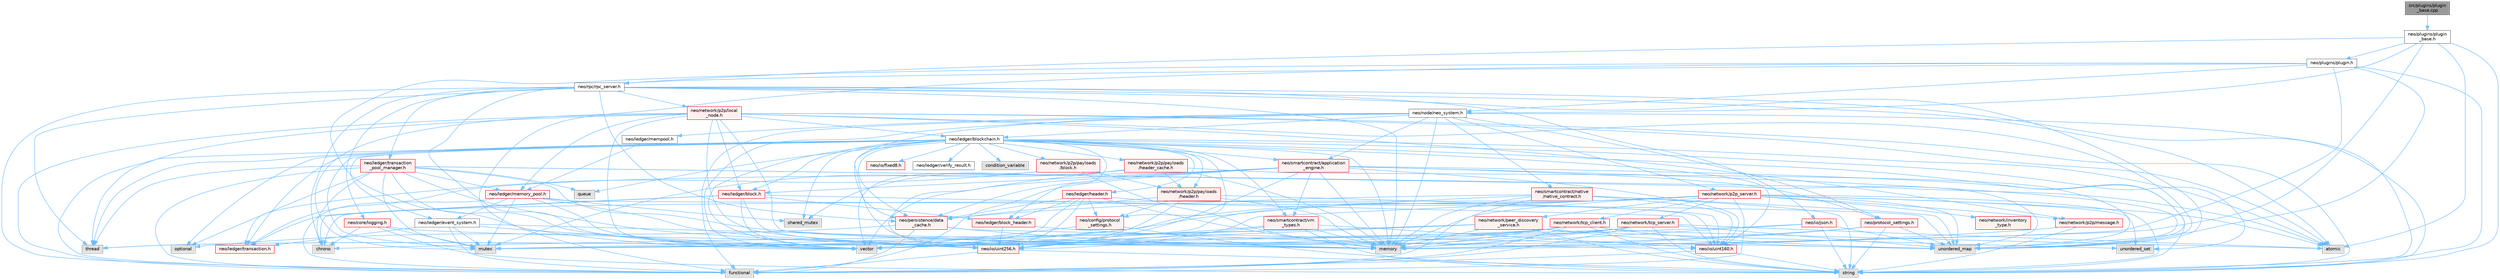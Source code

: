digraph "src/plugins/plugin_base.cpp"
{
 // LATEX_PDF_SIZE
  bgcolor="transparent";
  edge [fontname=Helvetica,fontsize=10,labelfontname=Helvetica,labelfontsize=10];
  node [fontname=Helvetica,fontsize=10,shape=box,height=0.2,width=0.4];
  Node1 [id="Node000001",label="src/plugins/plugin\l_base.cpp",height=0.2,width=0.4,color="gray40", fillcolor="grey60", style="filled", fontcolor="black",tooltip=" "];
  Node1 -> Node2 [id="edge1_Node000001_Node000002",color="steelblue1",style="solid",tooltip=" "];
  Node2 [id="Node000002",label="neo/plugins/plugin\l_base.h",height=0.2,width=0.4,color="grey40", fillcolor="white", style="filled",URL="$plugin__base_8h.html",tooltip=" "];
  Node2 -> Node3 [id="edge2_Node000002_Node000003",color="steelblue1",style="solid",tooltip=" "];
  Node3 [id="Node000003",label="neo/node/neo_system.h",height=0.2,width=0.4,color="grey40", fillcolor="white", style="filled",URL="$node_2neo__system_8h.html",tooltip=" "];
  Node3 -> Node4 [id="edge3_Node000003_Node000004",color="steelblue1",style="solid",tooltip=" "];
  Node4 [id="Node000004",label="neo/ledger/blockchain.h",height=0.2,width=0.4,color="grey40", fillcolor="white", style="filled",URL="$blockchain_8h.html",tooltip=" "];
  Node4 -> Node5 [id="edge4_Node000004_Node000005",color="steelblue1",style="solid",tooltip=" "];
  Node5 [id="Node000005",label="neo/ledger/block.h",height=0.2,width=0.4,color="red", fillcolor="#FFF0F0", style="filled",URL="$ledger_2block_8h.html",tooltip=" "];
  Node5 -> Node15 [id="edge5_Node000005_Node000015",color="steelblue1",style="solid",tooltip=" "];
  Node15 [id="Node000015",label="neo/io/uint160.h",height=0.2,width=0.4,color="red", fillcolor="#FFF0F0", style="filled",URL="$uint160_8h.html",tooltip=" "];
  Node15 -> Node17 [id="edge6_Node000015_Node000017",color="steelblue1",style="solid",tooltip=" "];
  Node17 [id="Node000017",label="functional",height=0.2,width=0.4,color="grey60", fillcolor="#E0E0E0", style="filled",tooltip=" "];
  Node15 -> Node11 [id="edge7_Node000015_Node000011",color="steelblue1",style="solid",tooltip=" "];
  Node11 [id="Node000011",label="string",height=0.2,width=0.4,color="grey60", fillcolor="#E0E0E0", style="filled",tooltip=" "];
  Node5 -> Node18 [id="edge8_Node000005_Node000018",color="steelblue1",style="solid",tooltip=" "];
  Node18 [id="Node000018",label="neo/io/uint256.h",height=0.2,width=0.4,color="red", fillcolor="#FFF0F0", style="filled",URL="$uint256_8h.html",tooltip=" "];
  Node18 -> Node17 [id="edge9_Node000018_Node000017",color="steelblue1",style="solid",tooltip=" "];
  Node18 -> Node11 [id="edge10_Node000018_Node000011",color="steelblue1",style="solid",tooltip=" "];
  Node5 -> Node20 [id="edge11_Node000005_Node000020",color="steelblue1",style="solid",tooltip=" "];
  Node20 [id="Node000020",label="neo/ledger/block_header.h",height=0.2,width=0.4,color="red", fillcolor="#FFF0F0", style="filled",URL="$block__header_8h.html",tooltip=" "];
  Node20 -> Node15 [id="edge12_Node000020_Node000015",color="steelblue1",style="solid",tooltip=" "];
  Node20 -> Node18 [id="edge13_Node000020_Node000018",color="steelblue1",style="solid",tooltip=" "];
  Node5 -> Node53 [id="edge14_Node000005_Node000053",color="steelblue1",style="solid",tooltip=" "];
  Node53 [id="Node000053",label="neo/ledger/transaction.h",height=0.2,width=0.4,color="red", fillcolor="#FFF0F0", style="filled",URL="$ledger_2transaction_8h.html",tooltip=" "];
  Node5 -> Node68 [id="edge15_Node000005_Node000068",color="steelblue1",style="solid",tooltip=" "];
  Node68 [id="Node000068",label="chrono",height=0.2,width=0.4,color="grey60", fillcolor="#E0E0E0", style="filled",tooltip=" "];
  Node5 -> Node12 [id="edge16_Node000005_Node000012",color="steelblue1",style="solid",tooltip=" "];
  Node12 [id="Node000012",label="vector",height=0.2,width=0.4,color="grey60", fillcolor="#E0E0E0", style="filled",tooltip=" "];
  Node4 -> Node20 [id="edge17_Node000004_Node000020",color="steelblue1",style="solid",tooltip=" "];
  Node4 -> Node69 [id="edge18_Node000004_Node000069",color="steelblue1",style="solid",tooltip=" "];
  Node69 [id="Node000069",label="neo/ledger/event_system.h",height=0.2,width=0.4,color="grey40", fillcolor="white", style="filled",URL="$event__system_8h.html",tooltip=" "];
  Node69 -> Node17 [id="edge19_Node000069_Node000017",color="steelblue1",style="solid",tooltip=" "];
  Node69 -> Node14 [id="edge20_Node000069_Node000014",color="steelblue1",style="solid",tooltip=" "];
  Node14 [id="Node000014",label="memory",height=0.2,width=0.4,color="grey60", fillcolor="#E0E0E0", style="filled",tooltip=" "];
  Node69 -> Node70 [id="edge21_Node000069_Node000070",color="steelblue1",style="solid",tooltip=" "];
  Node70 [id="Node000070",label="mutex",height=0.2,width=0.4,color="grey60", fillcolor="#E0E0E0", style="filled",tooltip=" "];
  Node69 -> Node12 [id="edge22_Node000069_Node000012",color="steelblue1",style="solid",tooltip=" "];
  Node69 -> Node53 [id="edge23_Node000069_Node000053",color="steelblue1",style="solid",tooltip=" "];
  Node4 -> Node71 [id="edge24_Node000004_Node000071",color="steelblue1",style="solid",tooltip=" "];
  Node71 [id="Node000071",label="neo/ledger/header.h",height=0.2,width=0.4,color="red", fillcolor="#FFF0F0", style="filled",URL="$ledger_2header_8h.html",tooltip=" "];
  Node71 -> Node72 [id="edge25_Node000071_Node000072",color="steelblue1",style="solid",tooltip=" "];
  Node72 [id="Node000072",label="neo/config/protocol\l_settings.h",height=0.2,width=0.4,color="red", fillcolor="#FFF0F0", style="filled",URL="$config_2protocol__settings_8h.html",tooltip=" "];
  Node72 -> Node11 [id="edge26_Node000072_Node000011",color="steelblue1",style="solid",tooltip=" "];
  Node72 -> Node12 [id="edge27_Node000072_Node000012",color="steelblue1",style="solid",tooltip=" "];
  Node71 -> Node15 [id="edge28_Node000071_Node000015",color="steelblue1",style="solid",tooltip=" "];
  Node71 -> Node18 [id="edge29_Node000071_Node000018",color="steelblue1",style="solid",tooltip=" "];
  Node71 -> Node20 [id="edge30_Node000071_Node000020",color="steelblue1",style="solid",tooltip=" "];
  Node71 -> Node73 [id="edge31_Node000071_Node000073",color="steelblue1",style="solid",tooltip=" "];
  Node73 [id="Node000073",label="neo/persistence/data\l_cache.h",height=0.2,width=0.4,color="red", fillcolor="#FFF0F0", style="filled",URL="$data__cache_8h.html",tooltip=" "];
  Node73 -> Node17 [id="edge32_Node000073_Node000017",color="steelblue1",style="solid",tooltip=" "];
  Node73 -> Node14 [id="edge33_Node000073_Node000014",color="steelblue1",style="solid",tooltip=" "];
  Node73 -> Node60 [id="edge34_Node000073_Node000060",color="steelblue1",style="solid",tooltip=" "];
  Node60 [id="Node000060",label="optional",height=0.2,width=0.4,color="grey60", fillcolor="#E0E0E0", style="filled",tooltip=" "];
  Node73 -> Node39 [id="edge35_Node000073_Node000039",color="steelblue1",style="solid",tooltip=" "];
  Node39 [id="Node000039",label="unordered_map",height=0.2,width=0.4,color="grey60", fillcolor="#E0E0E0", style="filled",tooltip=" "];
  Node71 -> Node14 [id="edge36_Node000071_Node000014",color="steelblue1",style="solid",tooltip=" "];
  Node71 -> Node12 [id="edge37_Node000071_Node000012",color="steelblue1",style="solid",tooltip=" "];
  Node4 -> Node53 [id="edge38_Node000004_Node000053",color="steelblue1",style="solid",tooltip=" "];
  Node4 -> Node85 [id="edge39_Node000004_Node000085",color="steelblue1",style="solid",tooltip=" "];
  Node85 [id="Node000085",label="neo/network/p2p/payloads\l/block.h",height=0.2,width=0.4,color="red", fillcolor="#FFF0F0", style="filled",URL="$network_2p2p_2payloads_2block_8h.html",tooltip=" "];
  Node85 -> Node53 [id="edge40_Node000085_Node000053",color="steelblue1",style="solid",tooltip=" "];
  Node85 -> Node86 [id="edge41_Node000085_Node000086",color="steelblue1",style="solid",tooltip=" "];
  Node86 [id="Node000086",label="neo/network/p2p/payloads\l/header.h",height=0.2,width=0.4,color="red", fillcolor="#FFF0F0", style="filled",URL="$network_2p2p_2payloads_2header_8h.html",tooltip=" "];
  Node86 -> Node72 [id="edge42_Node000086_Node000072",color="steelblue1",style="solid",tooltip=" "];
  Node86 -> Node15 [id="edge43_Node000086_Node000015",color="steelblue1",style="solid",tooltip=" "];
  Node86 -> Node18 [id="edge44_Node000086_Node000018",color="steelblue1",style="solid",tooltip=" "];
  Node86 -> Node73 [id="edge45_Node000086_Node000073",color="steelblue1",style="solid",tooltip=" "];
  Node86 -> Node14 [id="edge46_Node000086_Node000014",color="steelblue1",style="solid",tooltip=" "];
  Node85 -> Node14 [id="edge47_Node000085_Node000014",color="steelblue1",style="solid",tooltip=" "];
  Node85 -> Node12 [id="edge48_Node000085_Node000012",color="steelblue1",style="solid",tooltip=" "];
  Node4 -> Node86 [id="edge49_Node000004_Node000086",color="steelblue1",style="solid",tooltip=" "];
  Node4 -> Node87 [id="edge50_Node000004_Node000087",color="steelblue1",style="solid",tooltip=" "];
  Node87 [id="Node000087",label="neo/network/p2p/payloads\l/header_cache.h",height=0.2,width=0.4,color="red", fillcolor="#FFF0F0", style="filled",URL="$network_2p2p_2payloads_2header__cache_8h.html",tooltip=" "];
  Node87 -> Node18 [id="edge51_Node000087_Node000018",color="steelblue1",style="solid",tooltip=" "];
  Node87 -> Node86 [id="edge52_Node000087_Node000086",color="steelblue1",style="solid",tooltip=" "];
  Node87 -> Node14 [id="edge53_Node000087_Node000014",color="steelblue1",style="solid",tooltip=" "];
  Node87 -> Node70 [id="edge54_Node000087_Node000070",color="steelblue1",style="solid",tooltip=" "];
  Node87 -> Node82 [id="edge55_Node000087_Node000082",color="steelblue1",style="solid",tooltip=" "];
  Node82 [id="Node000082",label="shared_mutex",height=0.2,width=0.4,color="grey60", fillcolor="#E0E0E0", style="filled",tooltip=" "];
  Node87 -> Node39 [id="edge56_Node000087_Node000039",color="steelblue1",style="solid",tooltip=" "];
  Node4 -> Node72 [id="edge57_Node000004_Node000072",color="steelblue1",style="solid",tooltip=" "];
  Node4 -> Node22 [id="edge58_Node000004_Node000022",color="steelblue1",style="solid",tooltip=" "];
  Node22 [id="Node000022",label="neo/io/fixed8.h",height=0.2,width=0.4,color="red", fillcolor="#FFF0F0", style="filled",URL="$io_2fixed8_8h.html",tooltip=" "];
  Node4 -> Node15 [id="edge59_Node000004_Node000015",color="steelblue1",style="solid",tooltip=" "];
  Node4 -> Node18 [id="edge60_Node000004_Node000018",color="steelblue1",style="solid",tooltip=" "];
  Node4 -> Node89 [id="edge61_Node000004_Node000089",color="steelblue1",style="solid",tooltip=" "];
  Node89 [id="Node000089",label="neo/ledger/verify_result.h",height=0.2,width=0.4,color="grey40", fillcolor="white", style="filled",URL="$verify__result_8h.html",tooltip=" "];
  Node4 -> Node73 [id="edge62_Node000004_Node000073",color="steelblue1",style="solid",tooltip=" "];
  Node4 -> Node90 [id="edge63_Node000004_Node000090",color="steelblue1",style="solid",tooltip=" "];
  Node90 [id="Node000090",label="neo/smartcontract/application\l_engine.h",height=0.2,width=0.4,color="red", fillcolor="#FFF0F0", style="filled",URL="$application__engine_8h.html",tooltip=" "];
  Node90 -> Node15 [id="edge64_Node000090_Node000015",color="steelblue1",style="solid",tooltip=" "];
  Node90 -> Node18 [id="edge65_Node000090_Node000018",color="steelblue1",style="solid",tooltip=" "];
  Node90 -> Node5 [id="edge66_Node000090_Node000005",color="steelblue1",style="solid",tooltip=" "];
  Node90 -> Node53 [id="edge67_Node000090_Node000053",color="steelblue1",style="solid",tooltip=" "];
  Node90 -> Node73 [id="edge68_Node000090_Node000073",color="steelblue1",style="solid",tooltip=" "];
  Node90 -> Node91 [id="edge69_Node000090_Node000091",color="steelblue1",style="solid",tooltip=" "];
  Node91 [id="Node000091",label="neo/protocol_settings.h",height=0.2,width=0.4,color="red", fillcolor="#FFF0F0", style="filled",URL="$protocol__settings_8h.html",tooltip=" "];
  Node91 -> Node14 [id="edge70_Node000091_Node000014",color="steelblue1",style="solid",tooltip=" "];
  Node91 -> Node11 [id="edge71_Node000091_Node000011",color="steelblue1",style="solid",tooltip=" "];
  Node91 -> Node39 [id="edge72_Node000091_Node000039",color="steelblue1",style="solid",tooltip=" "];
  Node91 -> Node12 [id="edge73_Node000091_Node000012",color="steelblue1",style="solid",tooltip=" "];
  Node90 -> Node111 [id="edge74_Node000090_Node000111",color="steelblue1",style="solid",tooltip=" "];
  Node111 [id="Node000111",label="neo/smartcontract/vm\l_types.h",height=0.2,width=0.4,color="red", fillcolor="#FFF0F0", style="filled",URL="$vm__types_8h.html",tooltip=" "];
  Node111 -> Node15 [id="edge75_Node000111_Node000015",color="steelblue1",style="solid",tooltip=" "];
  Node111 -> Node18 [id="edge76_Node000111_Node000018",color="steelblue1",style="solid",tooltip=" "];
  Node111 -> Node14 [id="edge77_Node000111_Node000014",color="steelblue1",style="solid",tooltip=" "];
  Node111 -> Node11 [id="edge78_Node000111_Node000011",color="steelblue1",style="solid",tooltip=" "];
  Node111 -> Node12 [id="edge79_Node000111_Node000012",color="steelblue1",style="solid",tooltip=" "];
  Node90 -> Node17 [id="edge80_Node000090_Node000017",color="steelblue1",style="solid",tooltip=" "];
  Node90 -> Node14 [id="edge81_Node000090_Node000014",color="steelblue1",style="solid",tooltip=" "];
  Node90 -> Node11 [id="edge82_Node000090_Node000011",color="steelblue1",style="solid",tooltip=" "];
  Node90 -> Node39 [id="edge83_Node000090_Node000039",color="steelblue1",style="solid",tooltip=" "];
  Node90 -> Node12 [id="edge84_Node000090_Node000012",color="steelblue1",style="solid",tooltip=" "];
  Node4 -> Node111 [id="edge85_Node000004_Node000111",color="steelblue1",style="solid",tooltip=" "];
  Node4 -> Node112 [id="edge86_Node000004_Node000112",color="steelblue1",style="solid",tooltip=" "];
  Node112 [id="Node000112",label="atomic",height=0.2,width=0.4,color="grey60", fillcolor="#E0E0E0", style="filled",tooltip=" "];
  Node4 -> Node113 [id="edge87_Node000004_Node000113",color="steelblue1",style="solid",tooltip=" "];
  Node113 [id="Node000113",label="condition_variable",height=0.2,width=0.4,color="grey60", fillcolor="#E0E0E0", style="filled",tooltip=" "];
  Node4 -> Node17 [id="edge88_Node000004_Node000017",color="steelblue1",style="solid",tooltip=" "];
  Node4 -> Node14 [id="edge89_Node000004_Node000014",color="steelblue1",style="solid",tooltip=" "];
  Node4 -> Node70 [id="edge90_Node000004_Node000070",color="steelblue1",style="solid",tooltip=" "];
  Node4 -> Node60 [id="edge91_Node000004_Node000060",color="steelblue1",style="solid",tooltip=" "];
  Node4 -> Node114 [id="edge92_Node000004_Node000114",color="steelblue1",style="solid",tooltip=" "];
  Node114 [id="Node000114",label="queue",height=0.2,width=0.4,color="grey60", fillcolor="#E0E0E0", style="filled",tooltip=" "];
  Node4 -> Node82 [id="edge93_Node000004_Node000082",color="steelblue1",style="solid",tooltip=" "];
  Node4 -> Node115 [id="edge94_Node000004_Node000115",color="steelblue1",style="solid",tooltip=" "];
  Node115 [id="Node000115",label="thread",height=0.2,width=0.4,color="grey60", fillcolor="#E0E0E0", style="filled",tooltip=" "];
  Node4 -> Node39 [id="edge95_Node000004_Node000039",color="steelblue1",style="solid",tooltip=" "];
  Node4 -> Node108 [id="edge96_Node000004_Node000108",color="steelblue1",style="solid",tooltip=" "];
  Node108 [id="Node000108",label="unordered_set",height=0.2,width=0.4,color="grey60", fillcolor="#E0E0E0", style="filled",tooltip=" "];
  Node4 -> Node12 [id="edge97_Node000004_Node000012",color="steelblue1",style="solid",tooltip=" "];
  Node3 -> Node116 [id="edge98_Node000003_Node000116",color="steelblue1",style="solid",tooltip=" "];
  Node116 [id="Node000116",label="neo/ledger/mempool.h",height=0.2,width=0.4,color="grey40", fillcolor="white", style="filled",URL="$mempool_8h.html",tooltip=" "];
  Node116 -> Node117 [id="edge99_Node000116_Node000117",color="steelblue1",style="solid",tooltip=" "];
  Node117 [id="Node000117",label="neo/ledger/memory_pool.h",height=0.2,width=0.4,color="red", fillcolor="#FFF0F0", style="filled",URL="$ledger_2memory__pool_8h.html",tooltip=" "];
  Node117 -> Node18 [id="edge100_Node000117_Node000018",color="steelblue1",style="solid",tooltip=" "];
  Node117 -> Node69 [id="edge101_Node000117_Node000069",color="steelblue1",style="solid",tooltip=" "];
  Node117 -> Node17 [id="edge102_Node000117_Node000017",color="steelblue1",style="solid",tooltip=" "];
  Node117 -> Node70 [id="edge103_Node000117_Node000070",color="steelblue1",style="solid",tooltip=" "];
  Node117 -> Node82 [id="edge104_Node000117_Node000082",color="steelblue1",style="solid",tooltip=" "];
  Node117 -> Node39 [id="edge105_Node000117_Node000039",color="steelblue1",style="solid",tooltip=" "];
  Node117 -> Node12 [id="edge106_Node000117_Node000012",color="steelblue1",style="solid",tooltip=" "];
  Node3 -> Node120 [id="edge107_Node000003_Node000120",color="steelblue1",style="solid",tooltip=" "];
  Node120 [id="Node000120",label="neo/network/p2p_server.h",height=0.2,width=0.4,color="red", fillcolor="#FFF0F0", style="filled",URL="$p2p__server_8h.html",tooltip=" "];
  Node120 -> Node18 [id="edge108_Node000120_Node000018",color="steelblue1",style="solid",tooltip=" "];
  Node120 -> Node121 [id="edge109_Node000120_Node000121",color="steelblue1",style="solid",tooltip=" "];
  Node121 [id="Node000121",label="neo/network/inventory\l_type.h",height=0.2,width=0.4,color="red", fillcolor="#FFF0F0", style="filled",URL="$inventory__type_8h.html",tooltip=" "];
  Node120 -> Node122 [id="edge110_Node000120_Node000122",color="steelblue1",style="solid",tooltip=" "];
  Node122 [id="Node000122",label="neo/network/p2p/message.h",height=0.2,width=0.4,color="red", fillcolor="#FFF0F0", style="filled",URL="$message_8h.html",tooltip=" "];
  Node122 -> Node14 [id="edge111_Node000122_Node000014",color="steelblue1",style="solid",tooltip=" "];
  Node122 -> Node11 [id="edge112_Node000122_Node000011",color="steelblue1",style="solid",tooltip=" "];
  Node120 -> Node125 [id="edge113_Node000120_Node000125",color="steelblue1",style="solid",tooltip=" "];
  Node125 [id="Node000125",label="neo/network/peer_discovery\l_service.h",height=0.2,width=0.4,color="red", fillcolor="#FFF0F0", style="filled",URL="$peer__discovery__service_8h.html",tooltip=" "];
  Node125 -> Node68 [id="edge114_Node000125_Node000068",color="steelblue1",style="solid",tooltip=" "];
  Node125 -> Node14 [id="edge115_Node000125_Node000014",color="steelblue1",style="solid",tooltip=" "];
  Node125 -> Node70 [id="edge116_Node000125_Node000070",color="steelblue1",style="solid",tooltip=" "];
  Node125 -> Node11 [id="edge117_Node000125_Node000011",color="steelblue1",style="solid",tooltip=" "];
  Node125 -> Node39 [id="edge118_Node000125_Node000039",color="steelblue1",style="solid",tooltip=" "];
  Node125 -> Node108 [id="edge119_Node000125_Node000108",color="steelblue1",style="solid",tooltip=" "];
  Node125 -> Node12 [id="edge120_Node000125_Node000012",color="steelblue1",style="solid",tooltip=" "];
  Node120 -> Node132 [id="edge121_Node000120_Node000132",color="steelblue1",style="solid",tooltip=" "];
  Node132 [id="Node000132",label="neo/network/tcp_client.h",height=0.2,width=0.4,color="red", fillcolor="#FFF0F0", style="filled",URL="$tcp__client_8h.html",tooltip=" "];
  Node132 -> Node112 [id="edge122_Node000132_Node000112",color="steelblue1",style="solid",tooltip=" "];
  Node132 -> Node17 [id="edge123_Node000132_Node000017",color="steelblue1",style="solid",tooltip=" "];
  Node132 -> Node14 [id="edge124_Node000132_Node000014",color="steelblue1",style="solid",tooltip=" "];
  Node132 -> Node70 [id="edge125_Node000132_Node000070",color="steelblue1",style="solid",tooltip=" "];
  Node132 -> Node11 [id="edge126_Node000132_Node000011",color="steelblue1",style="solid",tooltip=" "];
  Node132 -> Node115 [id="edge127_Node000132_Node000115",color="steelblue1",style="solid",tooltip=" "];
  Node132 -> Node39 [id="edge128_Node000132_Node000039",color="steelblue1",style="solid",tooltip=" "];
  Node132 -> Node12 [id="edge129_Node000132_Node000012",color="steelblue1",style="solid",tooltip=" "];
  Node120 -> Node138 [id="edge130_Node000120_Node000138",color="steelblue1",style="solid",tooltip=" "];
  Node138 [id="Node000138",label="neo/network/tcp_server.h",height=0.2,width=0.4,color="red", fillcolor="#FFF0F0", style="filled",URL="$tcp__server_8h.html",tooltip=" "];
  Node138 -> Node112 [id="edge131_Node000138_Node000112",color="steelblue1",style="solid",tooltip=" "];
  Node138 -> Node17 [id="edge132_Node000138_Node000017",color="steelblue1",style="solid",tooltip=" "];
  Node138 -> Node14 [id="edge133_Node000138_Node000014",color="steelblue1",style="solid",tooltip=" "];
  Node138 -> Node70 [id="edge134_Node000138_Node000070",color="steelblue1",style="solid",tooltip=" "];
  Node138 -> Node11 [id="edge135_Node000138_Node000011",color="steelblue1",style="solid",tooltip=" "];
  Node138 -> Node115 [id="edge136_Node000138_Node000115",color="steelblue1",style="solid",tooltip=" "];
  Node138 -> Node39 [id="edge137_Node000138_Node000039",color="steelblue1",style="solid",tooltip=" "];
  Node138 -> Node12 [id="edge138_Node000138_Node000012",color="steelblue1",style="solid",tooltip=" "];
  Node120 -> Node112 [id="edge139_Node000120_Node000112",color="steelblue1",style="solid",tooltip=" "];
  Node120 -> Node68 [id="edge140_Node000120_Node000068",color="steelblue1",style="solid",tooltip=" "];
  Node120 -> Node17 [id="edge141_Node000120_Node000017",color="steelblue1",style="solid",tooltip=" "];
  Node120 -> Node14 [id="edge142_Node000120_Node000014",color="steelblue1",style="solid",tooltip=" "];
  Node120 -> Node70 [id="edge143_Node000120_Node000070",color="steelblue1",style="solid",tooltip=" "];
  Node120 -> Node11 [id="edge144_Node000120_Node000011",color="steelblue1",style="solid",tooltip=" "];
  Node120 -> Node39 [id="edge145_Node000120_Node000039",color="steelblue1",style="solid",tooltip=" "];
  Node120 -> Node108 [id="edge146_Node000120_Node000108",color="steelblue1",style="solid",tooltip=" "];
  Node120 -> Node12 [id="edge147_Node000120_Node000012",color="steelblue1",style="solid",tooltip=" "];
  Node3 -> Node73 [id="edge148_Node000003_Node000073",color="steelblue1",style="solid",tooltip=" "];
  Node3 -> Node91 [id="edge149_Node000003_Node000091",color="steelblue1",style="solid",tooltip=" "];
  Node3 -> Node90 [id="edge150_Node000003_Node000090",color="steelblue1",style="solid",tooltip=" "];
  Node3 -> Node139 [id="edge151_Node000003_Node000139",color="steelblue1",style="solid",tooltip=" "];
  Node139 [id="Node000139",label="neo/smartcontract/native\l/native_contract.h",height=0.2,width=0.4,color="red", fillcolor="#FFF0F0", style="filled",URL="$native_2native__contract_8h.html",tooltip=" "];
  Node139 -> Node15 [id="edge152_Node000139_Node000015",color="steelblue1",style="solid",tooltip=" "];
  Node139 -> Node73 [id="edge153_Node000139_Node000073",color="steelblue1",style="solid",tooltip=" "];
  Node139 -> Node17 [id="edge154_Node000139_Node000017",color="steelblue1",style="solid",tooltip=" "];
  Node139 -> Node14 [id="edge155_Node000139_Node000014",color="steelblue1",style="solid",tooltip=" "];
  Node139 -> Node11 [id="edge156_Node000139_Node000011",color="steelblue1",style="solid",tooltip=" "];
  Node139 -> Node39 [id="edge157_Node000139_Node000039",color="steelblue1",style="solid",tooltip=" "];
  Node139 -> Node12 [id="edge158_Node000139_Node000012",color="steelblue1",style="solid",tooltip=" "];
  Node3 -> Node17 [id="edge159_Node000003_Node000017",color="steelblue1",style="solid",tooltip=" "];
  Node3 -> Node14 [id="edge160_Node000003_Node000014",color="steelblue1",style="solid",tooltip=" "];
  Node3 -> Node11 [id="edge161_Node000003_Node000011",color="steelblue1",style="solid",tooltip=" "];
  Node3 -> Node12 [id="edge162_Node000003_Node000012",color="steelblue1",style="solid",tooltip=" "];
  Node2 -> Node140 [id="edge163_Node000002_Node000140",color="steelblue1",style="solid",tooltip=" "];
  Node140 [id="Node000140",label="neo/plugins/plugin.h",height=0.2,width=0.4,color="grey40", fillcolor="white", style="filled",URL="$plugins_2plugin_8h.html",tooltip=" "];
  Node140 -> Node3 [id="edge164_Node000140_Node000003",color="steelblue1",style="solid",tooltip=" "];
  Node140 -> Node141 [id="edge165_Node000140_Node000141",color="steelblue1",style="solid",tooltip=" "];
  Node141 [id="Node000141",label="neo/rpc/rpc_server.h",height=0.2,width=0.4,color="grey40", fillcolor="white", style="filled",URL="$rpc__server_8h.html",tooltip=" "];
  Node141 -> Node142 [id="edge166_Node000141_Node000142",color="steelblue1",style="solid",tooltip=" "];
  Node142 [id="Node000142",label="neo/core/logging.h",height=0.2,width=0.4,color="red", fillcolor="#FFF0F0", style="filled",URL="$core_2logging_8h.html",tooltip=" "];
  Node142 -> Node68 [id="edge167_Node000142_Node000068",color="steelblue1",style="solid",tooltip=" "];
  Node142 -> Node14 [id="edge168_Node000142_Node000014",color="steelblue1",style="solid",tooltip=" "];
  Node142 -> Node11 [id="edge169_Node000142_Node000011",color="steelblue1",style="solid",tooltip=" "];
  Node142 -> Node70 [id="edge170_Node000142_Node000070",color="steelblue1",style="solid",tooltip=" "];
  Node141 -> Node144 [id="edge171_Node000141_Node000144",color="steelblue1",style="solid",tooltip=" "];
  Node144 [id="Node000144",label="neo/io/json.h",height=0.2,width=0.4,color="red", fillcolor="#FFF0F0", style="filled",URL="$io_2json_8h.html",tooltip=" "];
  Node144 -> Node14 [id="edge172_Node000144_Node000014",color="steelblue1",style="solid",tooltip=" "];
  Node144 -> Node11 [id="edge173_Node000144_Node000011",color="steelblue1",style="solid",tooltip=" "];
  Node144 -> Node39 [id="edge174_Node000144_Node000039",color="steelblue1",style="solid",tooltip=" "];
  Node144 -> Node12 [id="edge175_Node000144_Node000012",color="steelblue1",style="solid",tooltip=" "];
  Node141 -> Node145 [id="edge176_Node000141_Node000145",color="steelblue1",style="solid",tooltip=" "];
  Node145 [id="Node000145",label="neo/ledger/transaction\l_pool_manager.h",height=0.2,width=0.4,color="red", fillcolor="#FFF0F0", style="filled",URL="$transaction__pool__manager_8h.html",tooltip=" "];
  Node145 -> Node18 [id="edge177_Node000145_Node000018",color="steelblue1",style="solid",tooltip=" "];
  Node145 -> Node117 [id="edge178_Node000145_Node000117",color="steelblue1",style="solid",tooltip=" "];
  Node145 -> Node112 [id="edge179_Node000145_Node000112",color="steelblue1",style="solid",tooltip=" "];
  Node145 -> Node68 [id="edge180_Node000145_Node000068",color="steelblue1",style="solid",tooltip=" "];
  Node145 -> Node17 [id="edge181_Node000145_Node000017",color="steelblue1",style="solid",tooltip=" "];
  Node145 -> Node14 [id="edge182_Node000145_Node000014",color="steelblue1",style="solid",tooltip=" "];
  Node145 -> Node70 [id="edge183_Node000145_Node000070",color="steelblue1",style="solid",tooltip=" "];
  Node145 -> Node60 [id="edge184_Node000145_Node000060",color="steelblue1",style="solid",tooltip=" "];
  Node145 -> Node114 [id="edge185_Node000145_Node000114",color="steelblue1",style="solid",tooltip=" "];
  Node145 -> Node115 [id="edge186_Node000145_Node000115",color="steelblue1",style="solid",tooltip=" "];
  Node145 -> Node39 [id="edge187_Node000145_Node000039",color="steelblue1",style="solid",tooltip=" "];
  Node145 -> Node12 [id="edge188_Node000145_Node000012",color="steelblue1",style="solid",tooltip=" "];
  Node141 -> Node146 [id="edge189_Node000141_Node000146",color="steelblue1",style="solid",tooltip=" "];
  Node146 [id="Node000146",label="neo/network/p2p/local\l_node.h",height=0.2,width=0.4,color="red", fillcolor="#FFF0F0", style="filled",URL="$local__node_8h.html",tooltip=" "];
  Node146 -> Node18 [id="edge190_Node000146_Node000018",color="steelblue1",style="solid",tooltip=" "];
  Node146 -> Node5 [id="edge191_Node000146_Node000005",color="steelblue1",style="solid",tooltip=" "];
  Node146 -> Node4 [id="edge192_Node000146_Node000004",color="steelblue1",style="solid",tooltip=" "];
  Node146 -> Node117 [id="edge193_Node000146_Node000117",color="steelblue1",style="solid",tooltip=" "];
  Node146 -> Node122 [id="edge194_Node000146_Node000122",color="steelblue1",style="solid",tooltip=" "];
  Node146 -> Node112 [id="edge195_Node000146_Node000112",color="steelblue1",style="solid",tooltip=" "];
  Node146 -> Node17 [id="edge196_Node000146_Node000017",color="steelblue1",style="solid",tooltip=" "];
  Node146 -> Node14 [id="edge197_Node000146_Node000014",color="steelblue1",style="solid",tooltip=" "];
  Node146 -> Node70 [id="edge198_Node000146_Node000070",color="steelblue1",style="solid",tooltip=" "];
  Node146 -> Node11 [id="edge199_Node000146_Node000011",color="steelblue1",style="solid",tooltip=" "];
  Node146 -> Node115 [id="edge200_Node000146_Node000115",color="steelblue1",style="solid",tooltip=" "];
  Node146 -> Node39 [id="edge201_Node000146_Node000039",color="steelblue1",style="solid",tooltip=" "];
  Node146 -> Node12 [id="edge202_Node000146_Node000012",color="steelblue1",style="solid",tooltip=" "];
  Node141 -> Node73 [id="edge203_Node000141_Node000073",color="steelblue1",style="solid",tooltip=" "];
  Node141 -> Node112 [id="edge204_Node000141_Node000112",color="steelblue1",style="solid",tooltip=" "];
  Node141 -> Node68 [id="edge205_Node000141_Node000068",color="steelblue1",style="solid",tooltip=" "];
  Node141 -> Node17 [id="edge206_Node000141_Node000017",color="steelblue1",style="solid",tooltip=" "];
  Node141 -> Node14 [id="edge207_Node000141_Node000014",color="steelblue1",style="solid",tooltip=" "];
  Node141 -> Node11 [id="edge208_Node000141_Node000011",color="steelblue1",style="solid",tooltip=" "];
  Node141 -> Node115 [id="edge209_Node000141_Node000115",color="steelblue1",style="solid",tooltip=" "];
  Node141 -> Node39 [id="edge210_Node000141_Node000039",color="steelblue1",style="solid",tooltip=" "];
  Node141 -> Node12 [id="edge211_Node000141_Node000012",color="steelblue1",style="solid",tooltip=" "];
  Node140 -> Node17 [id="edge212_Node000140_Node000017",color="steelblue1",style="solid",tooltip=" "];
  Node140 -> Node14 [id="edge213_Node000140_Node000014",color="steelblue1",style="solid",tooltip=" "];
  Node140 -> Node11 [id="edge214_Node000140_Node000011",color="steelblue1",style="solid",tooltip=" "];
  Node140 -> Node39 [id="edge215_Node000140_Node000039",color="steelblue1",style="solid",tooltip=" "];
  Node140 -> Node12 [id="edge216_Node000140_Node000012",color="steelblue1",style="solid",tooltip=" "];
  Node2 -> Node141 [id="edge217_Node000002_Node000141",color="steelblue1",style="solid",tooltip=" "];
  Node2 -> Node112 [id="edge218_Node000002_Node000112",color="steelblue1",style="solid",tooltip=" "];
  Node2 -> Node14 [id="edge219_Node000002_Node000014",color="steelblue1",style="solid",tooltip=" "];
  Node2 -> Node11 [id="edge220_Node000002_Node000011",color="steelblue1",style="solid",tooltip=" "];
}
